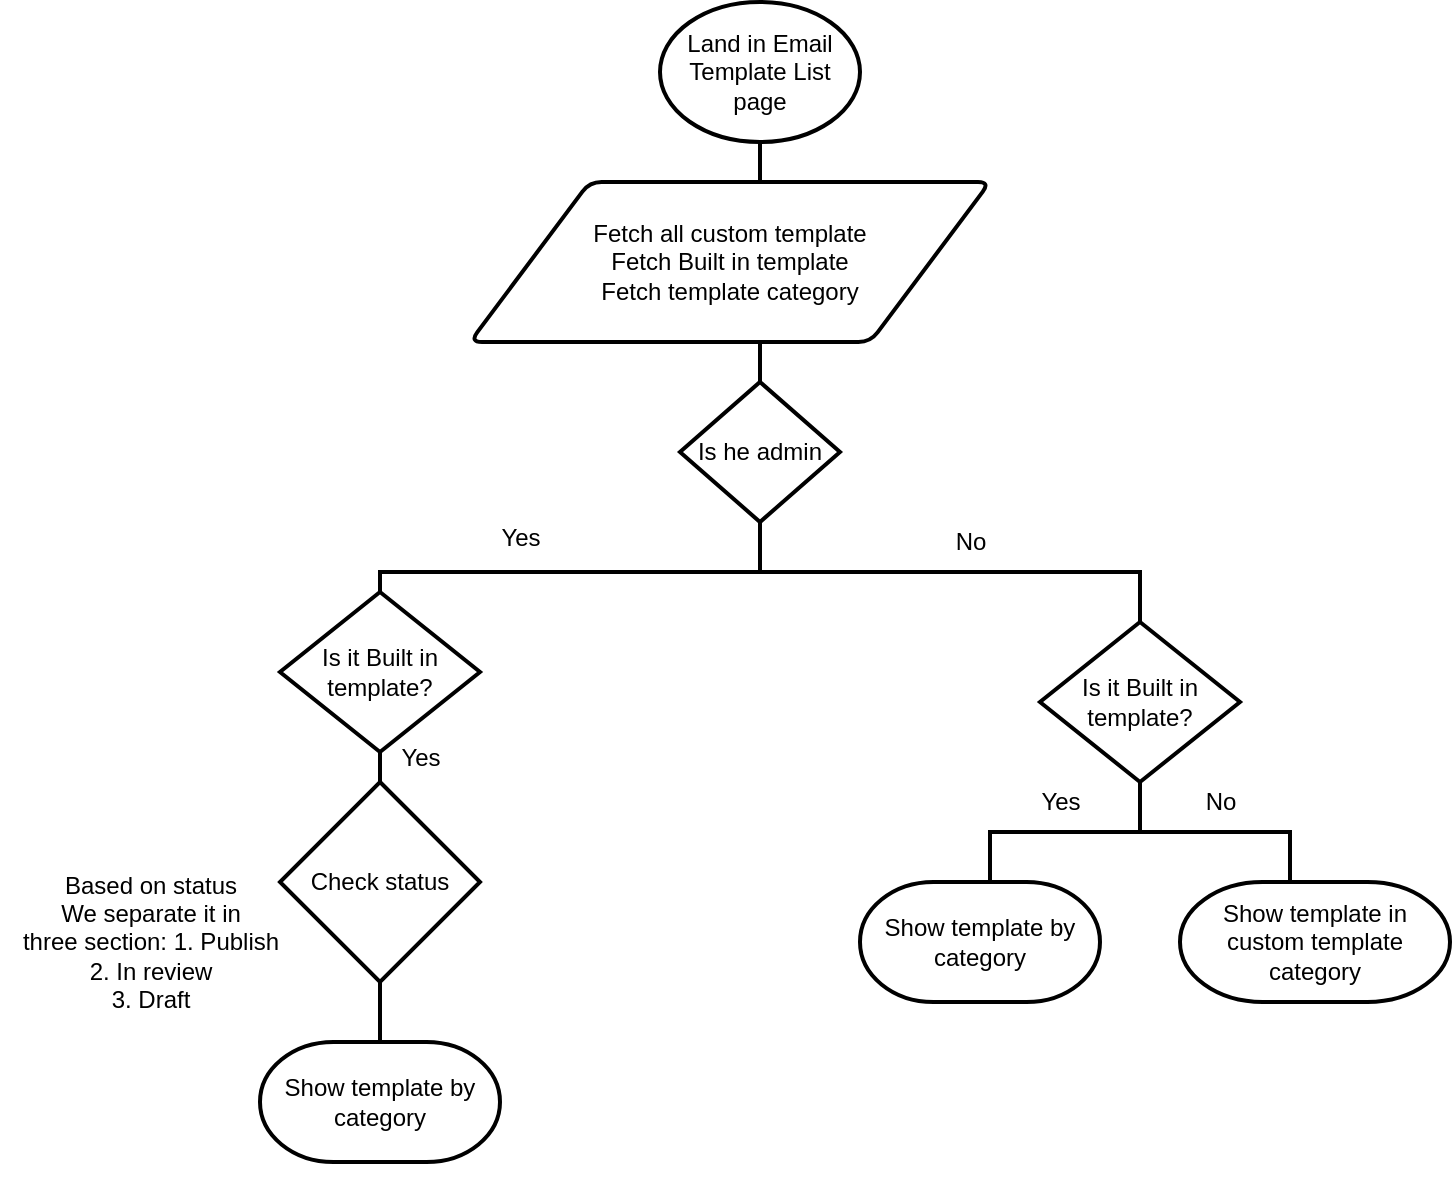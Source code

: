 <mxfile version="13.7.4" type="github" pages="4">
  <diagram id="1DNxS5qw0rlBSGLivTUF" name="Page-1">
    <mxGraphModel dx="1718" dy="479" grid="1" gridSize="10" guides="1" tooltips="1" connect="1" arrows="1" fold="1" page="1" pageScale="1" pageWidth="850" pageHeight="1100" background="none" math="0" shadow="0">
      <root>
        <mxCell id="0" />
        <mxCell id="1" parent="0" />
        <mxCell id="cO-JRu7kramHAGc49j1C-2" value="Land in Email Template List page" style="strokeWidth=2;html=1;shape=mxgraph.flowchart.start_1;whiteSpace=wrap;" parent="1" vertex="1">
          <mxGeometry x="300" y="20" width="100" height="70" as="geometry" />
        </mxCell>
        <mxCell id="cO-JRu7kramHAGc49j1C-3" value="" style="strokeWidth=2;html=1;shape=mxgraph.flowchart.annotation_2;align=left;labelPosition=right;pointerEvents=1;direction=south;" parent="1" vertex="1">
          <mxGeometry x="160" y="280" width="380" height="50" as="geometry" />
        </mxCell>
        <mxCell id="cO-JRu7kramHAGc49j1C-7" value="" style="line;strokeWidth=2;direction=south;html=1;" parent="1" vertex="1">
          <mxGeometry x="345" y="90" width="10" height="30" as="geometry" />
        </mxCell>
        <mxCell id="cO-JRu7kramHAGc49j1C-9" value="&lt;div&gt;Is he admin&lt;/div&gt;" style="strokeWidth=2;html=1;shape=mxgraph.flowchart.decision;whiteSpace=wrap;" parent="1" vertex="1">
          <mxGeometry x="310" y="210" width="80" height="70" as="geometry" />
        </mxCell>
        <mxCell id="cO-JRu7kramHAGc49j1C-12" value="&lt;div&gt;Yes&lt;/div&gt;&lt;div&gt;&lt;br&gt;&lt;/div&gt;" style="text;html=1;align=center;verticalAlign=middle;resizable=0;points=[];autosize=1;" parent="1" vertex="1">
          <mxGeometry x="210" y="280" width="40" height="30" as="geometry" />
        </mxCell>
        <mxCell id="cO-JRu7kramHAGc49j1C-13" value="&lt;div&gt;No&lt;/div&gt;" style="text;html=1;align=center;verticalAlign=middle;resizable=0;points=[];autosize=1;" parent="1" vertex="1">
          <mxGeometry x="440" y="280" width="30" height="20" as="geometry" />
        </mxCell>
        <mxCell id="cO-JRu7kramHAGc49j1C-14" value="Is it Built in template?" style="strokeWidth=2;html=1;shape=mxgraph.flowchart.decision;whiteSpace=wrap;" parent="1" vertex="1">
          <mxGeometry x="110" y="315" width="100" height="80" as="geometry" />
        </mxCell>
        <mxCell id="cO-JRu7kramHAGc49j1C-17" value="" style="line;strokeWidth=2;direction=south;html=1;" parent="1" vertex="1">
          <mxGeometry x="67.5" y="395" width="185" height="20" as="geometry" />
        </mxCell>
        <mxCell id="cO-JRu7kramHAGc49j1C-21" value="Fetch all custom template&lt;br&gt;Fetch Built in template&lt;br&gt;&lt;div&gt;Fetch template category&lt;/div&gt; " style="shape=parallelogram;html=1;strokeWidth=2;perimeter=parallelogramPerimeter;whiteSpace=wrap;rounded=1;arcSize=12;size=0.23;" parent="1" vertex="1">
          <mxGeometry x="205" y="110" width="260" height="80" as="geometry" />
        </mxCell>
        <mxCell id="cO-JRu7kramHAGc49j1C-27" value="" style="line;strokeWidth=2;direction=south;html=1;" parent="1" vertex="1">
          <mxGeometry x="345" y="190" width="10" height="20" as="geometry" />
        </mxCell>
        <mxCell id="cO-JRu7kramHAGc49j1C-33" value="Check status " style="strokeWidth=2;html=1;shape=mxgraph.flowchart.decision;whiteSpace=wrap;" parent="1" vertex="1">
          <mxGeometry x="110" y="410" width="100" height="100" as="geometry" />
        </mxCell>
        <mxCell id="cO-JRu7kramHAGc49j1C-34" value="Based on status&lt;br&gt;We separate it in &lt;br&gt;three section: 1. Publish&lt;br&gt;2. In review&lt;br&gt;3. Draft " style="text;html=1;align=center;verticalAlign=middle;resizable=0;points=[];autosize=1;" parent="1" vertex="1">
          <mxGeometry x="-30" y="450" width="150" height="80" as="geometry" />
        </mxCell>
        <mxCell id="cO-JRu7kramHAGc49j1C-35" value="Show template by category" style="strokeWidth=2;html=1;shape=mxgraph.flowchart.terminator;whiteSpace=wrap;" parent="1" vertex="1">
          <mxGeometry x="100" y="540" width="120" height="60" as="geometry" />
        </mxCell>
        <mxCell id="cO-JRu7kramHAGc49j1C-36" value="" style="line;strokeWidth=2;direction=south;html=1;" parent="1" vertex="1">
          <mxGeometry x="155" y="510" width="10" height="30" as="geometry" />
        </mxCell>
        <mxCell id="cO-JRu7kramHAGc49j1C-37" style="edgeStyle=orthogonalEdgeStyle;rounded=0;orthogonalLoop=1;jettySize=auto;html=1;exitX=0.5;exitY=1;exitDx=0;exitDy=0;exitPerimeter=0;" parent="1" source="cO-JRu7kramHAGc49j1C-35" target="cO-JRu7kramHAGc49j1C-35" edge="1">
          <mxGeometry relative="1" as="geometry" />
        </mxCell>
        <mxCell id="cO-JRu7kramHAGc49j1C-39" value="Is it Built in template?" style="strokeWidth=2;html=1;shape=mxgraph.flowchart.decision;whiteSpace=wrap;" parent="1" vertex="1">
          <mxGeometry x="490" y="330" width="100" height="80" as="geometry" />
        </mxCell>
        <mxCell id="cO-JRu7kramHAGc49j1C-45" value="&lt;div&gt;Yes&lt;/div&gt;&lt;div&gt;&lt;br&gt;&lt;/div&gt;" style="text;html=1;align=center;verticalAlign=middle;resizable=0;points=[];autosize=1;" parent="1" vertex="1">
          <mxGeometry x="160" y="390" width="40" height="30" as="geometry" />
        </mxCell>
        <mxCell id="cO-JRu7kramHAGc49j1C-46" value="" style="strokeWidth=2;html=1;shape=mxgraph.flowchart.annotation_2;align=left;labelPosition=right;pointerEvents=1;direction=south;" parent="1" vertex="1">
          <mxGeometry x="465" y="410" width="150" height="50" as="geometry" />
        </mxCell>
        <mxCell id="cO-JRu7kramHAGc49j1C-49" value="No" style="text;html=1;align=center;verticalAlign=middle;resizable=0;points=[];autosize=1;" parent="1" vertex="1">
          <mxGeometry x="565" y="410" width="30" height="20" as="geometry" />
        </mxCell>
        <mxCell id="cO-JRu7kramHAGc49j1C-50" value="&lt;div&gt;Yes&lt;/div&gt;" style="text;html=1;align=center;verticalAlign=middle;resizable=0;points=[];autosize=1;" parent="1" vertex="1">
          <mxGeometry x="480" y="410" width="40" height="20" as="geometry" />
        </mxCell>
        <mxCell id="cO-JRu7kramHAGc49j1C-51" value="Show template by category" style="strokeWidth=2;html=1;shape=mxgraph.flowchart.terminator;whiteSpace=wrap;" parent="1" vertex="1">
          <mxGeometry x="400" y="460" width="120" height="60" as="geometry" />
        </mxCell>
        <mxCell id="cO-JRu7kramHAGc49j1C-53" value="&lt;div&gt;Show template in custom template category&lt;/div&gt;" style="strokeWidth=2;html=1;shape=mxgraph.flowchart.terminator;whiteSpace=wrap;" parent="1" vertex="1">
          <mxGeometry x="560" y="460" width="135" height="60" as="geometry" />
        </mxCell>
      </root>
    </mxGraphModel>
  </diagram>
  <diagram id="mXxFb4xeOAoFtqNlRePG" name="Page-2">
    <mxGraphModel dx="868" dy="479" grid="1" gridSize="10" guides="1" tooltips="1" connect="1" arrows="1" fold="1" page="1" pageScale="1" pageWidth="850" pageHeight="1100" math="0" shadow="0">
      <root>
        <mxCell id="-fCcsJid87SUnkDtFPef-0" />
        <mxCell id="-fCcsJid87SUnkDtFPef-1" parent="-fCcsJid87SUnkDtFPef-0" />
        <mxCell id="-fCcsJid87SUnkDtFPef-3" value="&lt;div&gt;Start&lt;/div&gt;Initial Call to&lt;br&gt;fetch data" style="strokeWidth=2;html=1;shape=mxgraph.flowchart.start_1;whiteSpace=wrap;" vertex="1" parent="-fCcsJid87SUnkDtFPef-1">
          <mxGeometry x="359" y="29" width="100" height="60" as="geometry" />
        </mxCell>
        <mxCell id="-fCcsJid87SUnkDtFPef-4" value="" style="strokeWidth=2;html=1;shape=mxgraph.flowchart.annotation_2;align=left;labelPosition=right;pointerEvents=1;direction=south;" vertex="1" parent="-fCcsJid87SUnkDtFPef-1">
          <mxGeometry x="214.38" y="90" width="389.25" height="60" as="geometry" />
        </mxCell>
        <mxCell id="-fCcsJid87SUnkDtFPef-7" value="" style="line;strokeWidth=2;direction=south;html=1;" vertex="1" parent="-fCcsJid87SUnkDtFPef-1">
          <mxGeometry x="404" y="109" width="10" height="40" as="geometry" />
        </mxCell>
        <mxCell id="-fCcsJid87SUnkDtFPef-24" style="edgeStyle=orthogonalEdgeStyle;rounded=0;orthogonalLoop=1;jettySize=auto;html=1;exitX=0.5;exitY=1;exitDx=0;exitDy=0;entryX=0.5;entryY=0;entryDx=0;entryDy=0;" edge="1" parent="-fCcsJid87SUnkDtFPef-1" source="-fCcsJid87SUnkDtFPef-9" target="-fCcsJid87SUnkDtFPef-15">
          <mxGeometry relative="1" as="geometry" />
        </mxCell>
        <mxCell id="-fCcsJid87SUnkDtFPef-9" value="getAllTemplateCategory" style="rounded=1;whiteSpace=wrap;html=1;absoluteArcSize=1;arcSize=14;strokeWidth=2;" vertex="1" parent="-fCcsJid87SUnkDtFPef-1">
          <mxGeometry x="530" y="150" width="160" height="60" as="geometry" />
        </mxCell>
        <mxCell id="xGuFoOQQAvUwmJWJpUjy-3" style="edgeStyle=orthogonalEdgeStyle;rounded=0;orthogonalLoop=1;jettySize=auto;html=1;entryX=0.585;entryY=0.025;entryDx=0;entryDy=0;entryPerimeter=0;" edge="1" parent="-fCcsJid87SUnkDtFPef-1" source="-fCcsJid87SUnkDtFPef-10" target="-fCcsJid87SUnkDtFPef-13">
          <mxGeometry relative="1" as="geometry" />
        </mxCell>
        <mxCell id="-fCcsJid87SUnkDtFPef-10" value="Call,&lt;br&gt;Email: EmailTemplateAPIViewSet&lt;br&gt;SMS:&lt;br&gt;SMSTemplateAPIViewSet" style="rounded=1;whiteSpace=wrap;html=1;absoluteArcSize=1;arcSize=14;strokeWidth=2;" vertex="1" parent="-fCcsJid87SUnkDtFPef-1">
          <mxGeometry x="130" y="250" width="170" height="80" as="geometry" />
        </mxCell>
        <mxCell id="xGuFoOQQAvUwmJWJpUjy-0" value="" style="edgeStyle=orthogonalEdgeStyle;rounded=0;orthogonalLoop=1;jettySize=auto;html=1;" edge="1" parent="-fCcsJid87SUnkDtFPef-1" source="-fCcsJid87SUnkDtFPef-12" target="-fCcsJid87SUnkDtFPef-10">
          <mxGeometry relative="1" as="geometry" />
        </mxCell>
        <mxCell id="-fCcsJid87SUnkDtFPef-12" value="getAllEmailTemplates,&lt;br&gt;getAllSMSTemplates" style="rounded=1;whiteSpace=wrap;html=1;absoluteArcSize=1;arcSize=14;strokeWidth=2;" vertex="1" parent="-fCcsJid87SUnkDtFPef-1">
          <mxGeometry x="140" y="150" width="150" height="60" as="geometry" />
        </mxCell>
        <mxCell id="-fCcsJid87SUnkDtFPef-13" value="Get Data from,&lt;br&gt;Email&lt;br&gt;EmailTemplate,&lt;br&gt;SMS&lt;br&gt;SMSTemplate&lt;br&gt;" style="shape=parallelogram;html=1;strokeWidth=2;perimeter=parallelogramPerimeter;whiteSpace=wrap;rounded=1;arcSize=12;size=0.23;" vertex="1" parent="-fCcsJid87SUnkDtFPef-1">
          <mxGeometry x="95" y="400" width="205" height="80" as="geometry" />
        </mxCell>
        <mxCell id="-fCcsJid87SUnkDtFPef-32" value="" style="edgeStyle=orthogonalEdgeStyle;rounded=0;orthogonalLoop=1;jettySize=auto;html=1;" edge="1" parent="-fCcsJid87SUnkDtFPef-1" source="-fCcsJid87SUnkDtFPef-14" target="-fCcsJid87SUnkDtFPef-16">
          <mxGeometry relative="1" as="geometry">
            <Array as="points">
              <mxPoint x="415" y="330" />
              <mxPoint x="415" y="330" />
            </Array>
          </mxGeometry>
        </mxCell>
        <mxCell id="-fCcsJid87SUnkDtFPef-14" value="Call,&lt;br&gt;Email: BuiltInEmailTemplateAPIViewSet&lt;br&gt;SMS:&lt;br&gt;BuiltInSMSTemplateAPIViewSet" style="rounded=1;whiteSpace=wrap;html=1;absoluteArcSize=1;arcSize=14;strokeWidth=2;" vertex="1" parent="-fCcsJid87SUnkDtFPef-1">
          <mxGeometry x="320" y="250" width="190" height="80" as="geometry" />
        </mxCell>
        <mxCell id="xGuFoOQQAvUwmJWJpUjy-4" style="edgeStyle=orthogonalEdgeStyle;rounded=0;orthogonalLoop=1;jettySize=auto;html=1;entryX=0.553;entryY=0.013;entryDx=0;entryDy=0;entryPerimeter=0;" edge="1" parent="-fCcsJid87SUnkDtFPef-1" source="-fCcsJid87SUnkDtFPef-15" target="-fCcsJid87SUnkDtFPef-17">
          <mxGeometry relative="1" as="geometry" />
        </mxCell>
        <mxCell id="-fCcsJid87SUnkDtFPef-15" value="Call,&lt;br&gt;TemplateCategoryAPIViewSet" style="rounded=1;whiteSpace=wrap;html=1;absoluteArcSize=1;arcSize=14;strokeWidth=2;" vertex="1" parent="-fCcsJid87SUnkDtFPef-1">
          <mxGeometry x="525" y="250" width="170" height="80" as="geometry" />
        </mxCell>
        <mxCell id="-fCcsJid87SUnkDtFPef-16" value="Get Data from,&lt;br&gt;Email&lt;br&gt;BuiltInEmailTemplate,&lt;br&gt;SMS&lt;br&gt;BuiltIInSMSTemplate" style="shape=parallelogram;html=1;strokeWidth=2;perimeter=parallelogramPerimeter;whiteSpace=wrap;rounded=1;arcSize=12;size=0.23;" vertex="1" parent="-fCcsJid87SUnkDtFPef-1">
          <mxGeometry x="300" y="400" width="210" height="80" as="geometry" />
        </mxCell>
        <mxCell id="-fCcsJid87SUnkDtFPef-17" value="Get Data from,&lt;br&gt;TemplateCategory" style="shape=parallelogram;html=1;strokeWidth=2;perimeter=parallelogramPerimeter;whiteSpace=wrap;rounded=1;arcSize=12;size=0.23;" vertex="1" parent="-fCcsJid87SUnkDtFPef-1">
          <mxGeometry x="505" y="400" width="190" height="80" as="geometry" />
        </mxCell>
        <mxCell id="-fCcsJid87SUnkDtFPef-23" style="edgeStyle=orthogonalEdgeStyle;rounded=0;orthogonalLoop=1;jettySize=auto;html=1;exitX=0.5;exitY=1;exitDx=0;exitDy=0;entryX=0.5;entryY=0;entryDx=0;entryDy=0;" edge="1" parent="-fCcsJid87SUnkDtFPef-1" source="-fCcsJid87SUnkDtFPef-18" target="-fCcsJid87SUnkDtFPef-14">
          <mxGeometry relative="1" as="geometry" />
        </mxCell>
        <mxCell id="-fCcsJid87SUnkDtFPef-18" value="Fetch Built in template:&lt;br&gt;getAllBuiltInEmailTemplates,&lt;br&gt;getAllBuiltInSMSTemplates" style="rounded=1;whiteSpace=wrap;html=1;absoluteArcSize=1;arcSize=14;strokeWidth=2;" vertex="1" parent="-fCcsJid87SUnkDtFPef-1">
          <mxGeometry x="332" y="149" width="166" height="60" as="geometry" />
        </mxCell>
        <mxCell id="-fCcsJid87SUnkDtFPef-19" value="&lt;div&gt;Fetch&lt;/div&gt;Custom&lt;br&gt;&lt;div&gt;Template&lt;/div&gt;" style="text;html=1;align=center;verticalAlign=middle;resizable=0;points=[];autosize=1;" vertex="1" parent="-fCcsJid87SUnkDtFPef-1">
          <mxGeometry x="60" y="155" width="70" height="50" as="geometry" />
        </mxCell>
        <mxCell id="-fCcsJid87SUnkDtFPef-20" value="Fetch&lt;br&gt;Template&lt;br&gt;Category" style="text;html=1;align=center;verticalAlign=middle;resizable=0;points=[];autosize=1;" vertex="1" parent="-fCcsJid87SUnkDtFPef-1">
          <mxGeometry x="690" y="155" width="70" height="50" as="geometry" />
        </mxCell>
        <mxCell id="-fCcsJid87SUnkDtFPef-30" value="&lt;div&gt;Show Data in Email and SMS template&lt;/div&gt;" style="text;html=1;align=center;verticalAlign=middle;resizable=0;points=[];autosize=1;" vertex="1" parent="-fCcsJid87SUnkDtFPef-1">
          <mxGeometry x="5" y="30" width="230" height="20" as="geometry" />
        </mxCell>
      </root>
    </mxGraphModel>
  </diagram>
  <diagram id="JnyZ095xHJkMCvKFxCRj" name="Page-3">
    <mxGraphModel dx="868" dy="479" grid="1" gridSize="10" guides="1" tooltips="1" connect="1" arrows="1" fold="1" page="1" pageScale="1" pageWidth="850" pageHeight="1100" math="0" shadow="0">
      <root>
        <mxCell id="YQQYmlaHooakoJt94Tnt-0" />
        <mxCell id="YQQYmlaHooakoJt94Tnt-1" parent="YQQYmlaHooakoJt94Tnt-0" />
        <mxCell id="YQQYmlaHooakoJt94Tnt-2" value="&lt;div&gt;Action in Template List page&lt;/div&gt;&lt;div&gt;&lt;br&gt;&lt;/div&gt;" style="text;html=1;align=center;verticalAlign=middle;resizable=0;points=[];autosize=1;" vertex="1" parent="YQQYmlaHooakoJt94Tnt-1">
          <mxGeometry x="30" y="60" width="170" height="30" as="geometry" />
        </mxCell>
        <mxCell id="YQQYmlaHooakoJt94Tnt-21" value="" style="edgeStyle=orthogonalEdgeStyle;rounded=0;orthogonalLoop=1;jettySize=auto;html=1;" edge="1" parent="YQQYmlaHooakoJt94Tnt-1" source="YQQYmlaHooakoJt94Tnt-19" target="YQQYmlaHooakoJt94Tnt-20">
          <mxGeometry relative="1" as="geometry" />
        </mxCell>
        <mxCell id="YQQYmlaHooakoJt94Tnt-19" value="Send Button&lt;br&gt;Operation" style="strokeWidth=2;html=1;shape=mxgraph.flowchart.start_1;whiteSpace=wrap;" vertex="1" parent="YQQYmlaHooakoJt94Tnt-1">
          <mxGeometry x="350" y="40" width="100" height="60" as="geometry" />
        </mxCell>
        <mxCell id="YQQYmlaHooakoJt94Tnt-23" value="" style="edgeStyle=orthogonalEdgeStyle;rounded=0;orthogonalLoop=1;jettySize=auto;html=1;" edge="1" parent="YQQYmlaHooakoJt94Tnt-1" source="YQQYmlaHooakoJt94Tnt-20" target="YQQYmlaHooakoJt94Tnt-22">
          <mxGeometry relative="1" as="geometry" />
        </mxCell>
        <mxCell id="YQQYmlaHooakoJt94Tnt-20" value="Call:&lt;br&gt;sendTestEmail" style="rounded=1;whiteSpace=wrap;html=1;absoluteArcSize=1;arcSize=14;strokeWidth=2;" vertex="1" parent="YQQYmlaHooakoJt94Tnt-1">
          <mxGeometry x="350" y="130" width="100" height="70" as="geometry" />
        </mxCell>
        <mxCell id="YQQYmlaHooakoJt94Tnt-28" value="" style="edgeStyle=orthogonalEdgeStyle;rounded=0;orthogonalLoop=1;jettySize=auto;html=1;" edge="1" parent="YQQYmlaHooakoJt94Tnt-1" source="YQQYmlaHooakoJt94Tnt-22" target="YQQYmlaHooakoJt94Tnt-25">
          <mxGeometry relative="1" as="geometry" />
        </mxCell>
        <mxCell id="YQQYmlaHooakoJt94Tnt-22" value="Call:&lt;br&gt;SendEmailViewSet" style="rounded=1;whiteSpace=wrap;html=1;absoluteArcSize=1;arcSize=14;strokeWidth=2;" vertex="1" parent="YQQYmlaHooakoJt94Tnt-1">
          <mxGeometry x="340" y="240" width="120" height="90" as="geometry" />
        </mxCell>
        <mxCell id="3F3jtd5peiCfW54x8AI0-3" value="" style="edgeStyle=orthogonalEdgeStyle;rounded=0;orthogonalLoop=1;jettySize=auto;html=1;" edge="1" parent="YQQYmlaHooakoJt94Tnt-1" source="YQQYmlaHooakoJt94Tnt-25" target="3F3jtd5peiCfW54x8AI0-0">
          <mxGeometry relative="1" as="geometry" />
        </mxCell>
        <mxCell id="YQQYmlaHooakoJt94Tnt-25" value="Check patient &lt;br&gt;accept emails/SMS&lt;br&gt;or not" style="strokeWidth=2;html=1;shape=mxgraph.flowchart.decision;whiteSpace=wrap;" vertex="1" parent="YQQYmlaHooakoJt94Tnt-1">
          <mxGeometry x="330" y="370" width="140" height="100" as="geometry" />
        </mxCell>
        <mxCell id="YQQYmlaHooakoJt94Tnt-27" value="1. Check Email Address Valid or not&lt;br&gt;2.Check patient is opt out or not" style="text;html=1;align=center;verticalAlign=middle;resizable=0;points=[];autosize=1;" vertex="1" parent="YQQYmlaHooakoJt94Tnt-1">
          <mxGeometry x="185" y="340" width="210" height="30" as="geometry" />
        </mxCell>
        <mxCell id="YQQYmlaHooakoJt94Tnt-29" value="Send Email/SMS" style="strokeWidth=2;html=1;shape=mxgraph.flowchart.terminator;whiteSpace=wrap;" vertex="1" parent="YQQYmlaHooakoJt94Tnt-1">
          <mxGeometry x="240" y="1130" width="100" height="60" as="geometry" />
        </mxCell>
        <mxCell id="3F3jtd5peiCfW54x8AI0-9" value="" style="edgeStyle=orthogonalEdgeStyle;rounded=0;orthogonalLoop=1;jettySize=auto;html=1;" edge="1" parent="YQQYmlaHooakoJt94Tnt-1" source="3F3jtd5peiCfW54x8AI0-0" target="3F3jtd5peiCfW54x8AI0-1">
          <mxGeometry relative="1" as="geometry" />
        </mxCell>
        <mxCell id="3F3jtd5peiCfW54x8AI0-0" value="Generate Email" style="rounded=1;whiteSpace=wrap;html=1;absoluteArcSize=1;arcSize=14;strokeWidth=2;" vertex="1" parent="YQQYmlaHooakoJt94Tnt-1">
          <mxGeometry x="340" y="500" width="120" height="90" as="geometry" />
        </mxCell>
        <mxCell id="3F3jtd5peiCfW54x8AI0-10" value="" style="edgeStyle=orthogonalEdgeStyle;rounded=0;orthogonalLoop=1;jettySize=auto;html=1;" edge="1" parent="YQQYmlaHooakoJt94Tnt-1" source="3F3jtd5peiCfW54x8AI0-1" target="3F3jtd5peiCfW54x8AI0-5">
          <mxGeometry relative="1" as="geometry" />
        </mxCell>
        <mxCell id="3F3jtd5peiCfW54x8AI0-1" value="get common email template" style="rounded=1;whiteSpace=wrap;html=1;absoluteArcSize=1;arcSize=14;strokeWidth=2;" vertex="1" parent="YQQYmlaHooakoJt94Tnt-1">
          <mxGeometry x="340" y="630" width="120" height="90" as="geometry" />
        </mxCell>
        <mxCell id="3F3jtd5peiCfW54x8AI0-2" value="Pre-build &lt;br&gt;Jinja template" style="text;html=1;align=center;verticalAlign=middle;resizable=0;points=[];autosize=1;" vertex="1" parent="YQQYmlaHooakoJt94Tnt-1">
          <mxGeometry x="465" y="660" width="90" height="30" as="geometry" />
        </mxCell>
        <mxCell id="3F3jtd5peiCfW54x8AI0-4" value="&lt;div&gt;Yes&lt;/div&gt;" style="text;html=1;align=center;verticalAlign=middle;resizable=0;points=[];autosize=1;" vertex="1" parent="YQQYmlaHooakoJt94Tnt-1">
          <mxGeometry x="400" y="470" width="40" height="20" as="geometry" />
        </mxCell>
        <mxCell id="3F3jtd5peiCfW54x8AI0-13" style="edgeStyle=orthogonalEdgeStyle;rounded=0;orthogonalLoop=1;jettySize=auto;html=1;" edge="1" parent="YQQYmlaHooakoJt94Tnt-1" source="3F3jtd5peiCfW54x8AI0-5">
          <mxGeometry relative="1" as="geometry">
            <mxPoint x="290" y="860" as="targetPoint" />
          </mxGeometry>
        </mxCell>
        <mxCell id="3F3jtd5peiCfW54x8AI0-14" style="edgeStyle=orthogonalEdgeStyle;rounded=0;orthogonalLoop=1;jettySize=auto;html=1;entryX=0.5;entryY=0;entryDx=0;entryDy=0;" edge="1" parent="YQQYmlaHooakoJt94Tnt-1" source="3F3jtd5peiCfW54x8AI0-5" target="3F3jtd5peiCfW54x8AI0-7">
          <mxGeometry relative="1" as="geometry">
            <Array as="points">
              <mxPoint x="510" y="800" />
            </Array>
          </mxGeometry>
        </mxCell>
        <mxCell id="3F3jtd5peiCfW54x8AI0-5" value="Is patient id exits " style="strokeWidth=2;html=1;shape=mxgraph.flowchart.decision;whiteSpace=wrap;" vertex="1" parent="YQQYmlaHooakoJt94Tnt-1">
          <mxGeometry x="330" y="750" width="140" height="100" as="geometry" />
        </mxCell>
        <mxCell id="3F3jtd5peiCfW54x8AI0-15" value="" style="edgeStyle=orthogonalEdgeStyle;rounded=0;orthogonalLoop=1;jettySize=auto;html=1;" edge="1" parent="YQQYmlaHooakoJt94Tnt-1" source="3F3jtd5peiCfW54x8AI0-6" target="3F3jtd5peiCfW54x8AI0-8">
          <mxGeometry relative="1" as="geometry" />
        </mxCell>
        <mxCell id="3F3jtd5peiCfW54x8AI0-6" value="fill template patient data" style="rounded=1;whiteSpace=wrap;html=1;absoluteArcSize=1;arcSize=14;strokeWidth=2;" vertex="1" parent="YQQYmlaHooakoJt94Tnt-1">
          <mxGeometry x="230" y="860" width="120" height="90" as="geometry" />
        </mxCell>
        <mxCell id="3F3jtd5peiCfW54x8AI0-28" value="" style="edgeStyle=orthogonalEdgeStyle;rounded=0;orthogonalLoop=1;jettySize=auto;html=1;" edge="1" parent="YQQYmlaHooakoJt94Tnt-1" source="3F3jtd5peiCfW54x8AI0-7" target="3F3jtd5peiCfW54x8AI0-27">
          <mxGeometry relative="1" as="geometry" />
        </mxCell>
        <mxCell id="3F3jtd5peiCfW54x8AI0-7" value="fill email dummy &lt;br&gt;data" style="rounded=1;whiteSpace=wrap;html=1;absoluteArcSize=1;arcSize=14;strokeWidth=2;" vertex="1" parent="YQQYmlaHooakoJt94Tnt-1">
          <mxGeometry x="450" y="860" width="120" height="90" as="geometry" />
        </mxCell>
        <mxCell id="3F3jtd5peiCfW54x8AI0-16" value="" style="edgeStyle=orthogonalEdgeStyle;rounded=0;orthogonalLoop=1;jettySize=auto;html=1;" edge="1" parent="YQQYmlaHooakoJt94Tnt-1" source="3F3jtd5peiCfW54x8AI0-8" target="YQQYmlaHooakoJt94Tnt-29">
          <mxGeometry relative="1" as="geometry" />
        </mxCell>
        <mxCell id="3F3jtd5peiCfW54x8AI0-8" value="Replace merge tags with real data" style="rounded=1;whiteSpace=wrap;html=1;absoluteArcSize=1;arcSize=14;strokeWidth=2;" vertex="1" parent="YQQYmlaHooakoJt94Tnt-1">
          <mxGeometry x="230" y="990" width="120" height="90" as="geometry" />
        </mxCell>
        <mxCell id="3F3jtd5peiCfW54x8AI0-17" value="This don&#39;t exits when &lt;br&gt;we generate template for preview" style="text;html=1;align=center;verticalAlign=middle;resizable=0;points=[];autosize=1;" vertex="1" parent="YQQYmlaHooakoJt94Tnt-1">
          <mxGeometry x="430" y="750" width="200" height="30" as="geometry" />
        </mxCell>
        <mxCell id="3F3jtd5peiCfW54x8AI0-18" value="Yes" style="text;html=1;align=center;verticalAlign=middle;resizable=0;points=[];autosize=1;" vertex="1" parent="YQQYmlaHooakoJt94Tnt-1">
          <mxGeometry x="250" y="815" width="40" height="20" as="geometry" />
        </mxCell>
        <mxCell id="3F3jtd5peiCfW54x8AI0-19" value="&lt;div&gt;No&lt;/div&gt;&lt;div&gt;&lt;br&gt;&lt;/div&gt;" style="text;html=1;align=center;verticalAlign=middle;resizable=0;points=[];autosize=1;" vertex="1" parent="YQQYmlaHooakoJt94Tnt-1">
          <mxGeometry x="515" y="815" width="30" height="30" as="geometry" />
        </mxCell>
        <mxCell id="3F3jtd5peiCfW54x8AI0-23" value="" style="edgeStyle=orthogonalEdgeStyle;rounded=0;orthogonalLoop=1;jettySize=auto;html=1;" edge="1" parent="YQQYmlaHooakoJt94Tnt-1" source="3F3jtd5peiCfW54x8AI0-20" target="3F3jtd5peiCfW54x8AI0-22">
          <mxGeometry relative="1" as="geometry" />
        </mxCell>
        <mxCell id="3F3jtd5peiCfW54x8AI0-20" value="Preview&lt;br&gt;Operation" style="strokeWidth=2;html=1;shape=mxgraph.flowchart.start_1;whiteSpace=wrap;" vertex="1" parent="YQQYmlaHooakoJt94Tnt-1">
          <mxGeometry x="650" y="110" width="100" height="60" as="geometry" />
        </mxCell>
        <mxCell id="3F3jtd5peiCfW54x8AI0-21" value="Preview call can be done&lt;br&gt;from: &lt;br&gt;1. Edit template page&lt;br&gt;2. Template List page Preview" style="text;html=1;align=center;verticalAlign=middle;resizable=0;points=[];autosize=1;" vertex="1" parent="YQQYmlaHooakoJt94Tnt-1">
          <mxGeometry x="665" y="30" width="180" height="60" as="geometry" />
        </mxCell>
        <mxCell id="3F3jtd5peiCfW54x8AI0-25" value="" style="edgeStyle=orthogonalEdgeStyle;rounded=0;orthogonalLoop=1;jettySize=auto;html=1;" edge="1" parent="YQQYmlaHooakoJt94Tnt-1" source="3F3jtd5peiCfW54x8AI0-22" target="3F3jtd5peiCfW54x8AI0-24">
          <mxGeometry relative="1" as="geometry" />
        </mxCell>
        <mxCell id="3F3jtd5peiCfW54x8AI0-22" value="Call:&lt;br&gt;getLiveTemplatePreview" style="rounded=1;whiteSpace=wrap;html=1;absoluteArcSize=1;arcSize=14;strokeWidth=2;" vertex="1" parent="YQQYmlaHooakoJt94Tnt-1">
          <mxGeometry x="625" y="210" width="150" height="70" as="geometry" />
        </mxCell>
        <mxCell id="3F3jtd5peiCfW54x8AI0-26" style="edgeStyle=orthogonalEdgeStyle;rounded=0;orthogonalLoop=1;jettySize=auto;html=1;entryX=1;entryY=0.5;entryDx=0;entryDy=0;" edge="1" parent="YQQYmlaHooakoJt94Tnt-1" source="3F3jtd5peiCfW54x8AI0-24" target="3F3jtd5peiCfW54x8AI0-0">
          <mxGeometry relative="1" as="geometry">
            <Array as="points">
              <mxPoint x="700" y="545" />
            </Array>
          </mxGeometry>
        </mxCell>
        <mxCell id="3F3jtd5peiCfW54x8AI0-24" value="Call:&lt;br&gt;live preview API view" style="rounded=1;whiteSpace=wrap;html=1;absoluteArcSize=1;arcSize=14;strokeWidth=2;" vertex="1" parent="YQQYmlaHooakoJt94Tnt-1">
          <mxGeometry x="640" y="330" width="120" height="90" as="geometry" />
        </mxCell>
        <mxCell id="3F3jtd5peiCfW54x8AI0-30" value="" style="edgeStyle=orthogonalEdgeStyle;rounded=0;orthogonalLoop=1;jettySize=auto;html=1;" edge="1" parent="YQQYmlaHooakoJt94Tnt-1" source="3F3jtd5peiCfW54x8AI0-27" target="3F3jtd5peiCfW54x8AI0-29">
          <mxGeometry relative="1" as="geometry" />
        </mxCell>
        <mxCell id="3F3jtd5peiCfW54x8AI0-27" value="Replace merge tags with real data" style="rounded=1;whiteSpace=wrap;html=1;absoluteArcSize=1;arcSize=14;strokeWidth=2;" vertex="1" parent="YQQYmlaHooakoJt94Tnt-1">
          <mxGeometry x="450" y="990" width="120" height="90" as="geometry" />
        </mxCell>
        <mxCell id="3F3jtd5peiCfW54x8AI0-29" value="Preview Email/SMS" style="strokeWidth=2;html=1;shape=mxgraph.flowchart.terminator;whiteSpace=wrap;" vertex="1" parent="YQQYmlaHooakoJt94Tnt-1">
          <mxGeometry x="460" y="1130" width="100" height="60" as="geometry" />
        </mxCell>
      </root>
    </mxGraphModel>
  </diagram>
  <diagram id="gl0r3xwMLCpod1S2EtU6" name="Page-4">
    <mxGraphModel dx="868" dy="479" grid="1" gridSize="10" guides="1" tooltips="1" connect="1" arrows="1" fold="1" page="1" pageScale="1" pageWidth="850" pageHeight="1100" math="0" shadow="0">
      <root>
        <mxCell id="H2r-8ON0XV_xHGvAIli1-0" />
        <mxCell id="H2r-8ON0XV_xHGvAIli1-1" parent="H2r-8ON0XV_xHGvAIli1-0" />
        <mxCell id="H2r-8ON0XV_xHGvAIli1-14" value="" style="edgeStyle=orthogonalEdgeStyle;rounded=0;orthogonalLoop=1;jettySize=auto;html=1;" edge="1" parent="H2r-8ON0XV_xHGvAIli1-1" source="H2r-8ON0XV_xHGvAIli1-2" target="H2r-8ON0XV_xHGvAIli1-4">
          <mxGeometry relative="1" as="geometry" />
        </mxCell>
        <mxCell id="H2r-8ON0XV_xHGvAIli1-2" value="Edit" style="strokeWidth=2;html=1;shape=mxgraph.flowchart.start_1;whiteSpace=wrap;" vertex="1" parent="H2r-8ON0XV_xHGvAIli1-1">
          <mxGeometry x="120" y="90" width="100" height="60" as="geometry" />
        </mxCell>
        <mxCell id="H2r-8ON0XV_xHGvAIli1-15" value="" style="edgeStyle=orthogonalEdgeStyle;rounded=0;orthogonalLoop=1;jettySize=auto;html=1;" edge="1" parent="H2r-8ON0XV_xHGvAIli1-1" source="H2r-8ON0XV_xHGvAIli1-4" target="H2r-8ON0XV_xHGvAIli1-5">
          <mxGeometry relative="1" as="geometry" />
        </mxCell>
        <mxCell id="H2r-8ON0XV_xHGvAIli1-4" value="Go to Template Edit page" style="rounded=1;whiteSpace=wrap;html=1;absoluteArcSize=1;arcSize=14;strokeWidth=2;" vertex="1" parent="H2r-8ON0XV_xHGvAIli1-1">
          <mxGeometry x="130" y="190" width="80" height="70" as="geometry" />
        </mxCell>
        <mxCell id="H2r-8ON0XV_xHGvAIli1-16" style="edgeStyle=orthogonalEdgeStyle;rounded=0;orthogonalLoop=1;jettySize=auto;html=1;entryX=0;entryY=0.5;entryDx=0;entryDy=0;entryPerimeter=0;" edge="1" parent="H2r-8ON0XV_xHGvAIli1-1" source="H2r-8ON0XV_xHGvAIli1-5" target="H2r-8ON0XV_xHGvAIli1-10">
          <mxGeometry relative="1" as="geometry" />
        </mxCell>
        <mxCell id="H2r-8ON0XV_xHGvAIli1-5" value="Save &amp;amp; Return" style="rounded=1;whiteSpace=wrap;html=1;absoluteArcSize=1;arcSize=14;strokeWidth=2;" vertex="1" parent="H2r-8ON0XV_xHGvAIli1-1">
          <mxGeometry x="125" y="290" width="90" height="60" as="geometry" />
        </mxCell>
        <mxCell id="H2r-8ON0XV_xHGvAIli1-6" value="EmailTemplateAPIViewSet" style="strokeWidth=2;html=1;shape=mxgraph.flowchart.terminator;whiteSpace=wrap;" vertex="1" parent="H2r-8ON0XV_xHGvAIli1-1">
          <mxGeometry x="205" y="420" width="170" height="60" as="geometry" />
        </mxCell>
        <mxCell id="bTe7GBqo6RIe5_BFNSpy-6" value="" style="edgeStyle=orthogonalEdgeStyle;rounded=0;orthogonalLoop=1;jettySize=auto;html=1;" edge="1" parent="H2r-8ON0XV_xHGvAIli1-1" source="H2r-8ON0XV_xHGvAIli1-7" target="H2r-8ON0XV_xHGvAIli1-10">
          <mxGeometry relative="1" as="geometry" />
        </mxCell>
        <mxCell id="H2r-8ON0XV_xHGvAIli1-7" value="Duplicate/Create New Template" style="strokeWidth=2;html=1;shape=mxgraph.flowchart.start_1;whiteSpace=wrap;" vertex="1" parent="H2r-8ON0XV_xHGvAIli1-1">
          <mxGeometry x="368" y="90" width="115" height="60" as="geometry" />
        </mxCell>
        <mxCell id="H2r-8ON0XV_xHGvAIli1-18" style="edgeStyle=orthogonalEdgeStyle;rounded=0;orthogonalLoop=1;jettySize=auto;html=1;entryX=1;entryY=0.5;entryDx=0;entryDy=0;entryPerimeter=0;" edge="1" parent="H2r-8ON0XV_xHGvAIli1-1" source="H2r-8ON0XV_xHGvAIli1-8" target="H2r-8ON0XV_xHGvAIli1-10">
          <mxGeometry relative="1" as="geometry">
            <Array as="points">
              <mxPoint x="650" y="320" />
            </Array>
          </mxGeometry>
        </mxCell>
        <mxCell id="H2r-8ON0XV_xHGvAIli1-8" value="Delete" style="strokeWidth=2;html=1;shape=mxgraph.flowchart.start_1;whiteSpace=wrap;" vertex="1" parent="H2r-8ON0XV_xHGvAIli1-1">
          <mxGeometry x="600" y="90" width="100" height="60" as="geometry" />
        </mxCell>
        <mxCell id="H2r-8ON0XV_xHGvAIli1-9" value="BuiltInEmailTemplateAPIViewSet" style="strokeWidth=2;html=1;shape=mxgraph.flowchart.terminator;whiteSpace=wrap;" vertex="1" parent="H2r-8ON0XV_xHGvAIli1-1">
          <mxGeometry x="460" y="420" width="200" height="60" as="geometry" />
        </mxCell>
        <mxCell id="H2r-8ON0XV_xHGvAIli1-10" value="Is Built in template" style="strokeWidth=2;html=1;shape=mxgraph.flowchart.decision;whiteSpace=wrap;" vertex="1" parent="H2r-8ON0XV_xHGvAIli1-1">
          <mxGeometry x="375" y="270" width="100" height="100" as="geometry" />
        </mxCell>
        <mxCell id="H2r-8ON0XV_xHGvAIli1-12" value="" style="strokeWidth=2;html=1;shape=mxgraph.flowchart.annotation_2;align=left;labelPosition=right;pointerEvents=1;direction=south;" vertex="1" parent="H2r-8ON0XV_xHGvAIli1-1">
          <mxGeometry x="288" y="370" width="275" height="50" as="geometry" />
        </mxCell>
        <mxCell id="bTe7GBqo6RIe5_BFNSpy-8" value="Use Update operation&lt;br&gt;in viewset" style="text;html=1;align=center;verticalAlign=middle;resizable=0;points=[];autosize=1;" vertex="1" parent="H2r-8ON0XV_xHGvAIli1-1">
          <mxGeometry x="220" y="275" width="140" height="30" as="geometry" />
        </mxCell>
        <mxCell id="bTe7GBqo6RIe5_BFNSpy-9" value="Use Create operation&lt;br&gt;in viewset" style="text;html=1;align=center;verticalAlign=middle;resizable=0;points=[];autosize=1;" vertex="1" parent="H2r-8ON0XV_xHGvAIli1-1">
          <mxGeometry x="430" y="190" width="130" height="30" as="geometry" />
        </mxCell>
        <mxCell id="bTe7GBqo6RIe5_BFNSpy-10" value="Use delete operation&lt;br&gt;in viewset" style="text;html=1;align=center;verticalAlign=middle;resizable=0;points=[];autosize=1;" vertex="1" parent="H2r-8ON0XV_xHGvAIli1-1">
          <mxGeometry x="660" y="220" width="130" height="30" as="geometry" />
        </mxCell>
      </root>
    </mxGraphModel>
  </diagram>
</mxfile>
